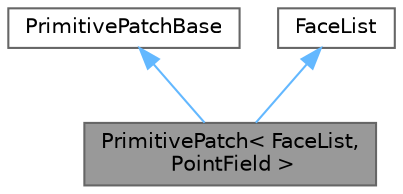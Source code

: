 digraph "PrimitivePatch&lt; FaceList, PointField &gt;"
{
 // LATEX_PDF_SIZE
  bgcolor="transparent";
  edge [fontname=Helvetica,fontsize=10,labelfontname=Helvetica,labelfontsize=10];
  node [fontname=Helvetica,fontsize=10,shape=box,height=0.2,width=0.4];
  Node1 [id="Node000001",label="PrimitivePatch\< FaceList,\l PointField \>",height=0.2,width=0.4,color="gray40", fillcolor="grey60", style="filled", fontcolor="black",tooltip="A list of faces which address into the list of points."];
  Node2 -> Node1 [id="edge1_Node000001_Node000002",dir="back",color="steelblue1",style="solid",tooltip=" "];
  Node2 [id="Node000002",label="PrimitivePatchBase",height=0.2,width=0.4,color="gray40", fillcolor="white", style="filled",URL="$classFoam_1_1PrimitivePatchBase.html",tooltip="Non-templated base elements for PrimitivePatch."];
  Node3 -> Node1 [id="edge2_Node000001_Node000003",dir="back",color="steelblue1",style="solid",tooltip=" "];
  Node3 [id="Node000003",label="FaceList",height=0.2,width=0.4,color="gray40", fillcolor="white", style="filled",tooltip=" "];
}
